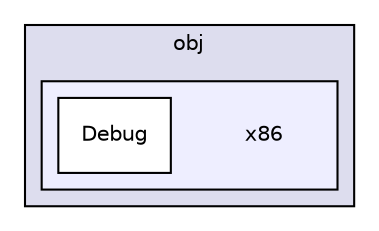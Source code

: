 digraph "C:/Programming/Games/IhnEngine/MaceSwinger/lib/IhnEngine/IhnEngine/obj/x86" {
  compound=true
  node [ fontsize="10", fontname="Helvetica"];
  edge [ labelfontsize="10", labelfontname="Helvetica"];
  subgraph clusterdir_f313919ed509e223f8c3060e905f6468 {
    graph [ bgcolor="#ddddee", pencolor="black", label="obj" fontname="Helvetica", fontsize="10", URL="dir_f313919ed509e223f8c3060e905f6468.html"]
  subgraph clusterdir_50db6218f0a114480b5ea905c64ce2b0 {
    graph [ bgcolor="#eeeeff", pencolor="black", label="" URL="dir_50db6218f0a114480b5ea905c64ce2b0.html"];
    dir_50db6218f0a114480b5ea905c64ce2b0 [shape=plaintext label="x86"];
    dir_72524e26cbeb443865bd2e5049b5aba3 [shape=box label="Debug" color="black" fillcolor="white" style="filled" URL="dir_72524e26cbeb443865bd2e5049b5aba3.html"];
  }
  }
}
